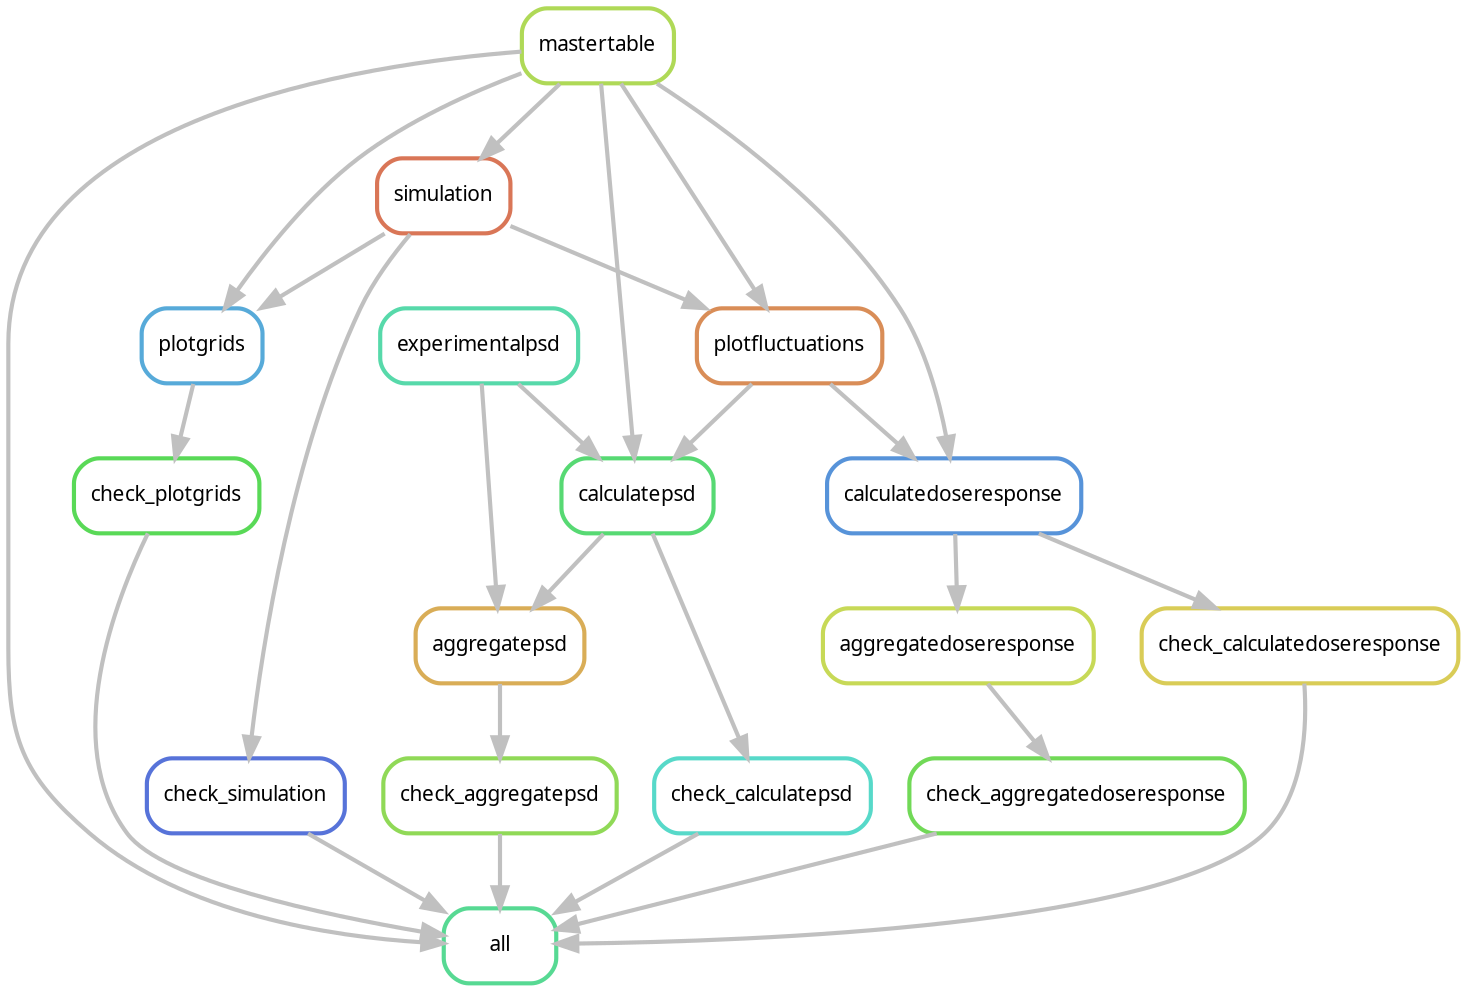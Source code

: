 digraph snakemake_dag {
    graph[bgcolor=white, margin=0];
    node[shape=box, style=rounded, fontname=sans,                 fontsize=10, penwidth=2];
    edge[penwidth=2, color=grey];
	0[label = "all", color = "0.41 0.6 0.85", style="rounded"];
	1[label = "mastertable", color = "0.22 0.6 0.85", style="rounded"];
	2[label = "check_simulation", color = "0.63 0.6 0.85", style="rounded"];
	3[label = "simulation", color = "0.04 0.6 0.85", style="rounded"];
	4[label = "check_plotgrids", color = "0.33 0.6 0.85", style="rounded"];
	5[label = "plotgrids", color = "0.56 0.6 0.85", style="rounded"];
	6[label = "check_calculatepsd", color = "0.48 0.6 0.85", style="rounded"];
	7[label = "calculatepsd", color = "0.37 0.6 0.85", style="rounded"];
	8[label = "plotfluctuations", color = "0.07 0.6 0.85", style="rounded"];
	9[label = "experimentalpsd", color = "0.44 0.6 0.85", style="rounded"];
	10[label = "check_calculatedoseresponse", color = "0.15 0.6 0.85", style="rounded"];
	11[label = "calculatedoseresponse", color = "0.59 0.6 0.85", style="rounded"];
	12[label = "check_aggregatepsd", color = "0.26 0.6 0.85", style="rounded"];
	13[label = "aggregatepsd", color = "0.11 0.6 0.85", style="rounded"];
	14[label = "check_aggregatedoseresponse", color = "0.30 0.6 0.85", style="rounded"];
	15[label = "aggregatedoseresponse", color = "0.19 0.6 0.85", style="rounded"];
	1 -> 0
	2 -> 0
	4 -> 0
	6 -> 0
	10 -> 0
	12 -> 0
	14 -> 0
	3 -> 2
	1 -> 3
	5 -> 4
	3 -> 5
	1 -> 5
	7 -> 6
	8 -> 7
	1 -> 7
	9 -> 7
	3 -> 8
	1 -> 8
	11 -> 10
	8 -> 11
	1 -> 11
	13 -> 12
	7 -> 13
	9 -> 13
	15 -> 14
	11 -> 15
}            

